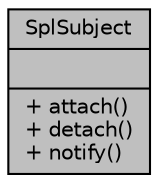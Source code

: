 digraph "SplSubject"
{
  edge [fontname="Helvetica",fontsize="10",labelfontname="Helvetica",labelfontsize="10"];
  node [fontname="Helvetica",fontsize="10",shape=record];
  Node1 [label="{SplSubject\n||+ attach()\l+ detach()\l+ notify()\l}",height=0.2,width=0.4,color="black", fillcolor="grey75", style="filled" fontcolor="black"];
}

